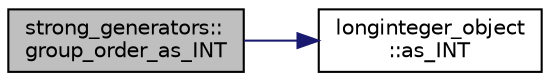digraph "strong_generators::group_order_as_INT"
{
  edge [fontname="Helvetica",fontsize="10",labelfontname="Helvetica",labelfontsize="10"];
  node [fontname="Helvetica",fontsize="10",shape=record];
  rankdir="LR";
  Node2177 [label="strong_generators::\lgroup_order_as_INT",height=0.2,width=0.4,color="black", fillcolor="grey75", style="filled", fontcolor="black"];
  Node2177 -> Node2178 [color="midnightblue",fontsize="10",style="solid",fontname="Helvetica"];
  Node2178 [label="longinteger_object\l::as_INT",height=0.2,width=0.4,color="black", fillcolor="white", style="filled",URL="$dd/d7e/classlonginteger__object.html#afb992d4679a6741acc63c8bcba27971e"];
}
